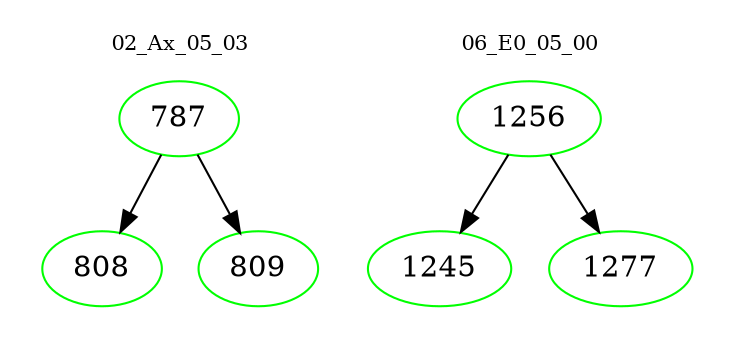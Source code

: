digraph{
subgraph cluster_0 {
color = white
label = "02_Ax_05_03";
fontsize=10;
T0_787 [label="787", color="green"]
T0_787 -> T0_808 [color="black"]
T0_808 [label="808", color="green"]
T0_787 -> T0_809 [color="black"]
T0_809 [label="809", color="green"]
}
subgraph cluster_1 {
color = white
label = "06_E0_05_00";
fontsize=10;
T1_1256 [label="1256", color="green"]
T1_1256 -> T1_1245 [color="black"]
T1_1245 [label="1245", color="green"]
T1_1256 -> T1_1277 [color="black"]
T1_1277 [label="1277", color="green"]
}
}

